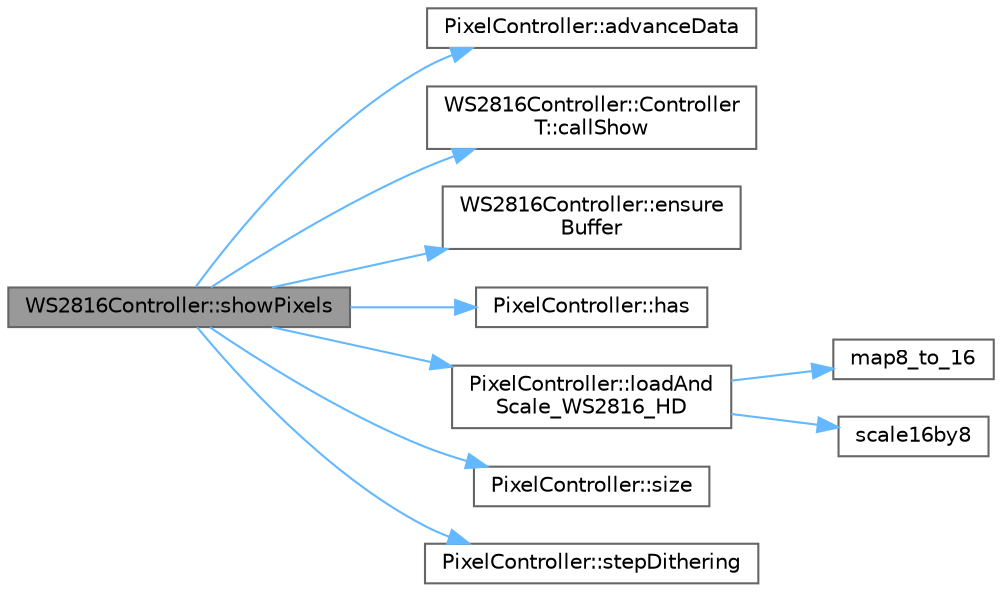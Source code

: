 digraph "WS2816Controller::showPixels"
{
 // LATEX_PDF_SIZE
  bgcolor="transparent";
  edge [fontname=Helvetica,fontsize=10,labelfontname=Helvetica,labelfontsize=10];
  node [fontname=Helvetica,fontsize=10,shape=box,height=0.2,width=0.4];
  rankdir="LR";
  Node1 [id="Node000001",label="WS2816Controller::showPixels",height=0.2,width=0.4,color="gray40", fillcolor="grey60", style="filled", fontcolor="black",tooltip="Send the LED data to the strip."];
  Node1 -> Node2 [id="edge1_Node000001_Node000002",color="steelblue1",style="solid",tooltip=" "];
  Node2 [id="Node000002",label="PixelController::advanceData",height=0.2,width=0.4,color="grey40", fillcolor="white", style="filled",URL="$d0/dee/struct_pixel_controller.html#ab44f62f166d162bd1e3b095b368feef2",tooltip="Advance the data pointer forward, adjust position counter."];
  Node1 -> Node3 [id="edge2_Node000001_Node000003",color="steelblue1",style="solid",tooltip=" "];
  Node3 [id="Node000003",label="WS2816Controller::Controller\lT::callShow",height=0.2,width=0.4,color="grey40", fillcolor="white", style="filled",URL="$d4/d28/group___chipsets.html#af66901d618f57481e5206ca963882e41",tooltip=" "];
  Node1 -> Node4 [id="edge3_Node000001_Node000004",color="steelblue1",style="solid",tooltip=" "];
  Node4 [id="Node000004",label="WS2816Controller::ensure\lBuffer",height=0.2,width=0.4,color="grey40", fillcolor="white", style="filled",URL="$d4/d28/group___chipsets.html#a46a9b651570db7447dc4222a971a8ed7",tooltip=" "];
  Node1 -> Node5 [id="edge4_Node000001_Node000005",color="steelblue1",style="solid",tooltip=" "];
  Node5 [id="Node000005",label="PixelController::has",height=0.2,width=0.4,color="grey40", fillcolor="white", style="filled",URL="$d0/dee/struct_pixel_controller.html#ac13f3e00855fcf6125ea27543c2fb48c",tooltip="Do we have n pixels left to process?"];
  Node1 -> Node6 [id="edge5_Node000001_Node000006",color="steelblue1",style="solid",tooltip=" "];
  Node6 [id="Node000006",label="PixelController::loadAnd\lScale_WS2816_HD",height=0.2,width=0.4,color="grey40", fillcolor="white", style="filled",URL="$d0/dee/struct_pixel_controller.html#a052385f847c0e13b506fe7003320e907",tooltip=" "];
  Node6 -> Node7 [id="edge6_Node000006_Node000007",color="steelblue1",style="solid",tooltip=" "];
  Node7 [id="Node000007",label="map8_to_16",height=0.2,width=0.4,color="grey40", fillcolor="white", style="filled",URL="$d1/d12/group__intmap.html#gab217a118917847ecb8148cdc41fa6e07",tooltip=" "];
  Node6 -> Node8 [id="edge7_Node000006_Node000008",color="steelblue1",style="solid",tooltip=" "];
  Node8 [id="Node000008",label="scale16by8",height=0.2,width=0.4,color="grey40", fillcolor="white", style="filled",URL="$d0/da8/group___scaling.html#gaa51d5b048c2a4a20a00bddcdc257daaf",tooltip="Scale a 16-bit unsigned value by an 8-bit value, which is treated as the numerator of a fraction whos..."];
  Node1 -> Node9 [id="edge8_Node000001_Node000009",color="steelblue1",style="solid",tooltip=" "];
  Node9 [id="Node000009",label="PixelController::size",height=0.2,width=0.4,color="grey40", fillcolor="white", style="filled",URL="$d0/dee/struct_pixel_controller.html#a85305135ad8ad18edcd32dfc7431c660",tooltip="Get the length of the LED strip."];
  Node1 -> Node10 [id="edge9_Node000001_Node000010",color="steelblue1",style="solid",tooltip=" "];
  Node10 [id="Node000010",label="PixelController::stepDithering",height=0.2,width=0.4,color="grey40", fillcolor="white", style="filled",URL="$d0/dee/struct_pixel_controller.html#ac7cb7840989882cce60218ac43dbe8ef",tooltip="Step the dithering forward."];
}
